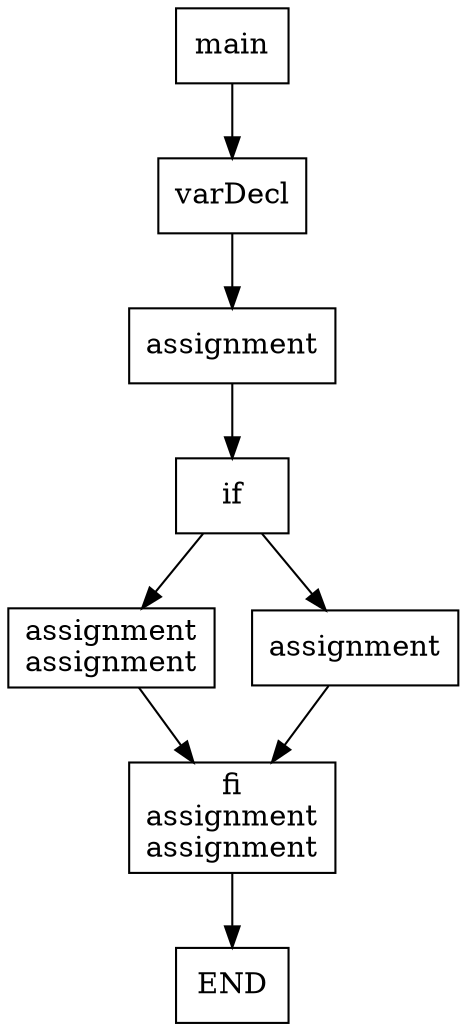 digraph test028 {
node [shape=box]
569[label="main"]
569 -> 570
570[label="varDecl"]
570 -> 572
572[label="assignment"]
572 -> 573
573[label="if"]
573 -> 575
575[label="assignment
assignment"]
575 -> 574
574[label="fi
assignment
assignment"]
574 -> 580
580[label="END"]
573 -> 577
577[label="assignment"]
577 -> 574
}
